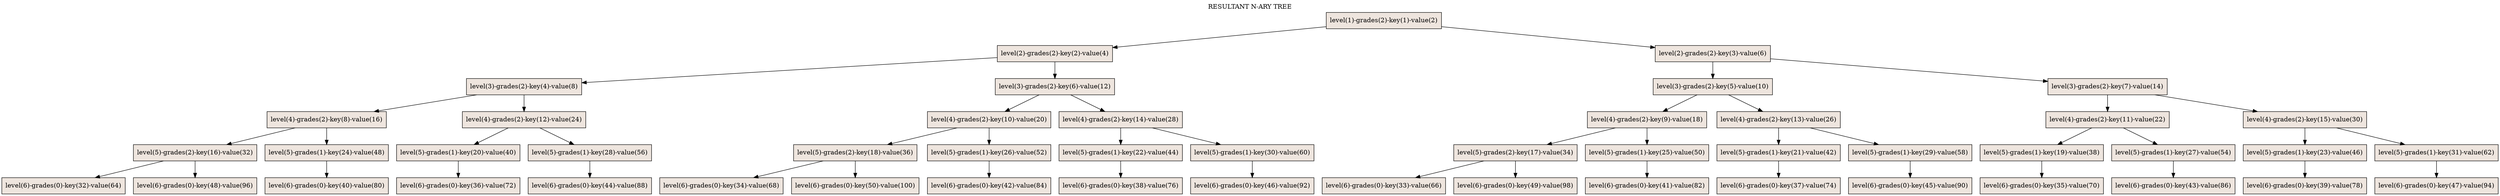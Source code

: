 digraph grafica{
labelloc="t";label ="RESULTANT N-ARY TREE
"rankdir=TB;
node [shape = record, style=filled, fillcolor=seashell2];
nodo1 [ label ="level(1)-grades(2)-key(1)-value(2)"];
nodo2 [ label ="level(2)-grades(2)-key(2)-value(4)"];
nodo4 [ label ="level(3)-grades(2)-key(4)-value(8)"];
nodo8 [ label ="level(4)-grades(2)-key(8)-value(16)"];
nodo16 [ label ="level(5)-grades(2)-key(16)-value(32)"];
nodo32 [ label ="level(6)-grades(0)-key(32)-value(64)"];
nodo16->nodo32
nodo48 [ label ="level(6)-grades(0)-key(48)-value(96)"];
nodo16->nodo48
nodo8->nodo16
nodo24 [ label ="level(5)-grades(1)-key(24)-value(48)"];
nodo40 [ label ="level(6)-grades(0)-key(40)-value(80)"];
nodo24->nodo40
nodo8->nodo24
nodo4->nodo8
nodo12 [ label ="level(4)-grades(2)-key(12)-value(24)"];
nodo20 [ label ="level(5)-grades(1)-key(20)-value(40)"];
nodo36 [ label ="level(6)-grades(0)-key(36)-value(72)"];
nodo20->nodo36
nodo12->nodo20
nodo28 [ label ="level(5)-grades(1)-key(28)-value(56)"];
nodo44 [ label ="level(6)-grades(0)-key(44)-value(88)"];
nodo28->nodo44
nodo12->nodo28
nodo4->nodo12
nodo2->nodo4
nodo6 [ label ="level(3)-grades(2)-key(6)-value(12)"];
nodo10 [ label ="level(4)-grades(2)-key(10)-value(20)"];
nodo18 [ label ="level(5)-grades(2)-key(18)-value(36)"];
nodo34 [ label ="level(6)-grades(0)-key(34)-value(68)"];
nodo18->nodo34
nodo50 [ label ="level(6)-grades(0)-key(50)-value(100)"];
nodo18->nodo50
nodo10->nodo18
nodo26 [ label ="level(5)-grades(1)-key(26)-value(52)"];
nodo42 [ label ="level(6)-grades(0)-key(42)-value(84)"];
nodo26->nodo42
nodo10->nodo26
nodo6->nodo10
nodo14 [ label ="level(4)-grades(2)-key(14)-value(28)"];
nodo22 [ label ="level(5)-grades(1)-key(22)-value(44)"];
nodo38 [ label ="level(6)-grades(0)-key(38)-value(76)"];
nodo22->nodo38
nodo14->nodo22
nodo30 [ label ="level(5)-grades(1)-key(30)-value(60)"];
nodo46 [ label ="level(6)-grades(0)-key(46)-value(92)"];
nodo30->nodo46
nodo14->nodo30
nodo6->nodo14
nodo2->nodo6
nodo1->nodo2
nodo3 [ label ="level(2)-grades(2)-key(3)-value(6)"];
nodo5 [ label ="level(3)-grades(2)-key(5)-value(10)"];
nodo9 [ label ="level(4)-grades(2)-key(9)-value(18)"];
nodo17 [ label ="level(5)-grades(2)-key(17)-value(34)"];
nodo33 [ label ="level(6)-grades(0)-key(33)-value(66)"];
nodo17->nodo33
nodo49 [ label ="level(6)-grades(0)-key(49)-value(98)"];
nodo17->nodo49
nodo9->nodo17
nodo25 [ label ="level(5)-grades(1)-key(25)-value(50)"];
nodo41 [ label ="level(6)-grades(0)-key(41)-value(82)"];
nodo25->nodo41
nodo9->nodo25
nodo5->nodo9
nodo13 [ label ="level(4)-grades(2)-key(13)-value(26)"];
nodo21 [ label ="level(5)-grades(1)-key(21)-value(42)"];
nodo37 [ label ="level(6)-grades(0)-key(37)-value(74)"];
nodo21->nodo37
nodo13->nodo21
nodo29 [ label ="level(5)-grades(1)-key(29)-value(58)"];
nodo45 [ label ="level(6)-grades(0)-key(45)-value(90)"];
nodo29->nodo45
nodo13->nodo29
nodo5->nodo13
nodo3->nodo5
nodo7 [ label ="level(3)-grades(2)-key(7)-value(14)"];
nodo11 [ label ="level(4)-grades(2)-key(11)-value(22)"];
nodo19 [ label ="level(5)-grades(1)-key(19)-value(38)"];
nodo35 [ label ="level(6)-grades(0)-key(35)-value(70)"];
nodo19->nodo35
nodo11->nodo19
nodo27 [ label ="level(5)-grades(1)-key(27)-value(54)"];
nodo43 [ label ="level(6)-grades(0)-key(43)-value(86)"];
nodo27->nodo43
nodo11->nodo27
nodo7->nodo11
nodo15 [ label ="level(4)-grades(2)-key(15)-value(30)"];
nodo23 [ label ="level(5)-grades(1)-key(23)-value(46)"];
nodo39 [ label ="level(6)-grades(0)-key(39)-value(78)"];
nodo23->nodo39
nodo15->nodo23
nodo31 [ label ="level(5)-grades(1)-key(31)-value(62)"];
nodo47 [ label ="level(6)-grades(0)-key(47)-value(94)"];
nodo31->nodo47
nodo15->nodo31
nodo7->nodo15
nodo3->nodo7
nodo1->nodo3
}
